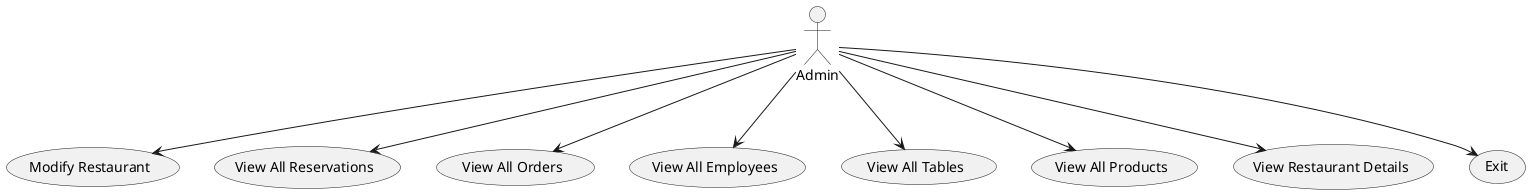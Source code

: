 @startuml
actor Admin

(Admin) --> (Modify Restaurant)
(Admin) --> (View All Reservations)
(Admin) --> (View All Orders)
(Admin) --> (View All Employees)
(Admin) --> (View All Tables)
(Admin) --> (View All Products)
(Admin) --> (View Restaurant Details)
(Admin) --> (Exit)

@enduml
